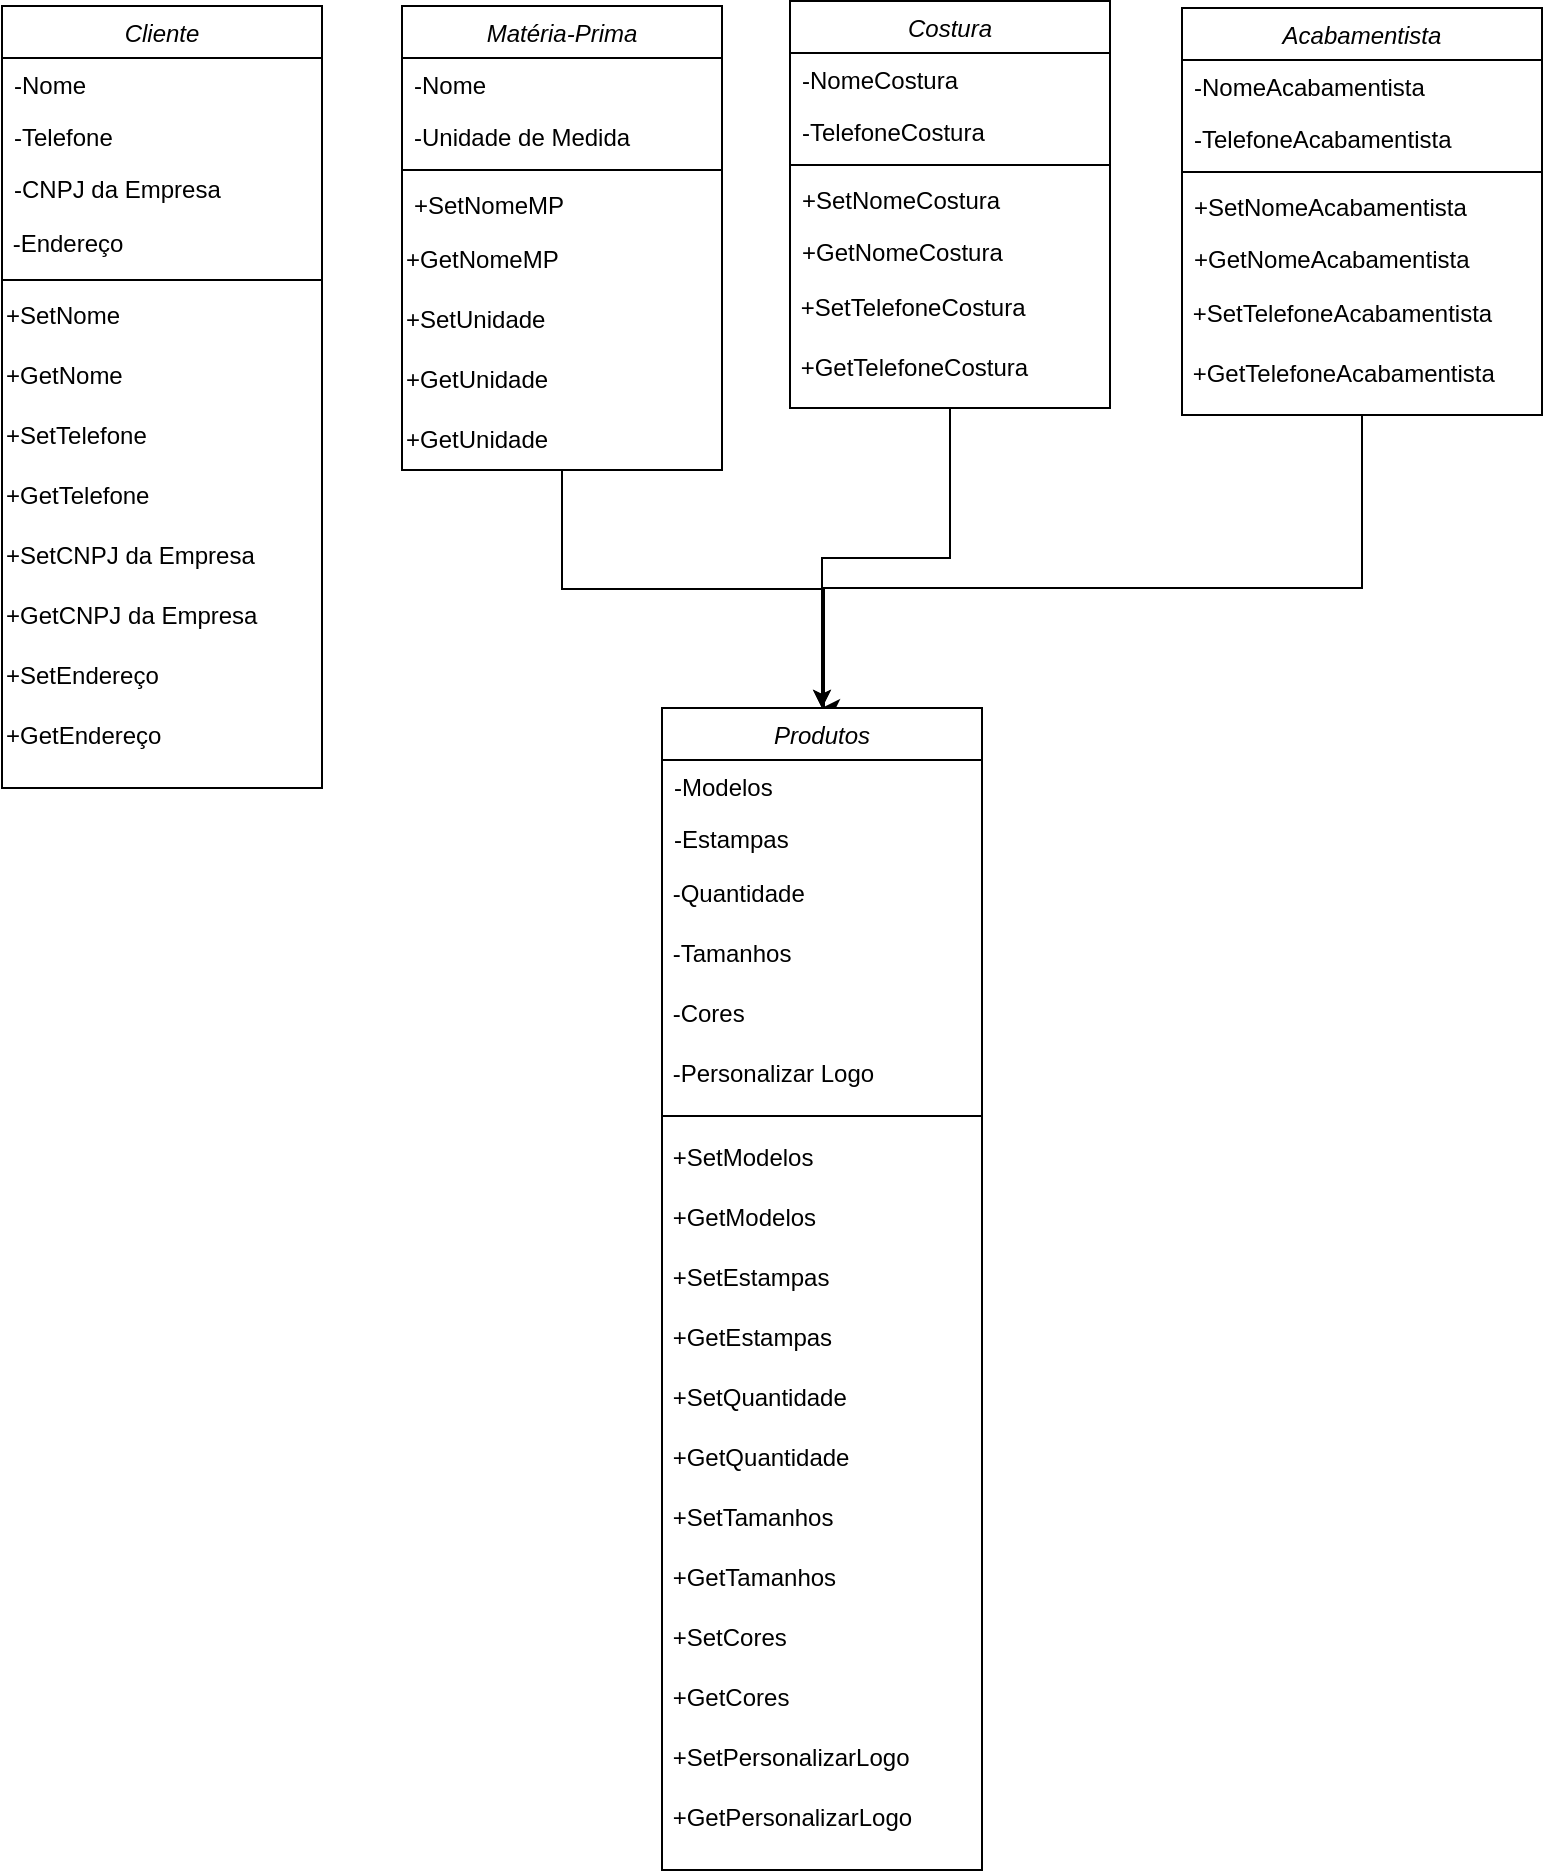 <mxfile version="24.5.5" type="device">
  <diagram id="C5RBs43oDa-KdzZeNtuy" name="Page-1">
    <mxGraphModel dx="1434" dy="782" grid="1" gridSize="10" guides="1" tooltips="1" connect="1" arrows="1" fold="1" page="1" pageScale="1" pageWidth="827" pageHeight="1169" math="0" shadow="0">
      <root>
        <mxCell id="WIyWlLk6GJQsqaUBKTNV-0" />
        <mxCell id="WIyWlLk6GJQsqaUBKTNV-1" parent="WIyWlLk6GJQsqaUBKTNV-0" />
        <mxCell id="zkfFHV4jXpPFQw0GAbJ--0" value="Cliente" style="swimlane;fontStyle=2;align=center;verticalAlign=top;childLayout=stackLayout;horizontal=1;startSize=26;horizontalStack=0;resizeParent=1;resizeLast=0;collapsible=1;marginBottom=0;rounded=0;shadow=0;strokeWidth=1;" parent="WIyWlLk6GJQsqaUBKTNV-1" vertex="1">
          <mxGeometry x="20" y="159" width="160" height="391" as="geometry">
            <mxRectangle x="230" y="140" width="160" height="26" as="alternateBounds" />
          </mxGeometry>
        </mxCell>
        <mxCell id="zkfFHV4jXpPFQw0GAbJ--1" value="-Nome" style="text;align=left;verticalAlign=top;spacingLeft=4;spacingRight=4;overflow=hidden;rotatable=0;points=[[0,0.5],[1,0.5]];portConstraint=eastwest;" parent="zkfFHV4jXpPFQw0GAbJ--0" vertex="1">
          <mxGeometry y="26" width="160" height="26" as="geometry" />
        </mxCell>
        <mxCell id="zkfFHV4jXpPFQw0GAbJ--2" value="-Telefone" style="text;align=left;verticalAlign=top;spacingLeft=4;spacingRight=4;overflow=hidden;rotatable=0;points=[[0,0.5],[1,0.5]];portConstraint=eastwest;rounded=0;shadow=0;html=0;" parent="zkfFHV4jXpPFQw0GAbJ--0" vertex="1">
          <mxGeometry y="52" width="160" height="26" as="geometry" />
        </mxCell>
        <mxCell id="zkfFHV4jXpPFQw0GAbJ--3" value="-CNPJ da Empresa" style="text;align=left;verticalAlign=top;spacingLeft=4;spacingRight=4;overflow=hidden;rotatable=0;points=[[0,0.5],[1,0.5]];portConstraint=eastwest;rounded=0;shadow=0;html=0;" parent="zkfFHV4jXpPFQw0GAbJ--0" vertex="1">
          <mxGeometry y="78" width="160" height="26" as="geometry" />
        </mxCell>
        <mxCell id="NJDplPNUR33pmezx8VwC-5" value="&amp;nbsp;-Endereço" style="text;html=1;align=left;verticalAlign=middle;resizable=0;points=[];autosize=1;strokeColor=none;fillColor=none;" parent="zkfFHV4jXpPFQw0GAbJ--0" vertex="1">
          <mxGeometry y="104" width="160" height="30" as="geometry" />
        </mxCell>
        <mxCell id="zkfFHV4jXpPFQw0GAbJ--4" value="" style="line;html=1;strokeWidth=1;align=left;verticalAlign=middle;spacingTop=-1;spacingLeft=3;spacingRight=3;rotatable=0;labelPosition=right;points=[];portConstraint=eastwest;" parent="zkfFHV4jXpPFQw0GAbJ--0" vertex="1">
          <mxGeometry y="134" width="160" height="6" as="geometry" />
        </mxCell>
        <mxCell id="NJDplPNUR33pmezx8VwC-7" value="+SetNome" style="text;html=1;align=left;verticalAlign=middle;resizable=0;points=[];autosize=1;strokeColor=none;fillColor=none;" parent="zkfFHV4jXpPFQw0GAbJ--0" vertex="1">
          <mxGeometry y="140" width="160" height="30" as="geometry" />
        </mxCell>
        <mxCell id="NJDplPNUR33pmezx8VwC-8" value="+GetNome" style="text;html=1;align=left;verticalAlign=middle;resizable=0;points=[];autosize=1;strokeColor=none;fillColor=none;" parent="zkfFHV4jXpPFQw0GAbJ--0" vertex="1">
          <mxGeometry y="170" width="160" height="30" as="geometry" />
        </mxCell>
        <mxCell id="NJDplPNUR33pmezx8VwC-9" value="+SetTelefone" style="text;html=1;align=left;verticalAlign=middle;resizable=0;points=[];autosize=1;strokeColor=none;fillColor=none;" parent="zkfFHV4jXpPFQw0GAbJ--0" vertex="1">
          <mxGeometry y="200" width="160" height="30" as="geometry" />
        </mxCell>
        <mxCell id="NJDplPNUR33pmezx8VwC-10" value="+GetTelefone" style="text;html=1;align=left;verticalAlign=middle;resizable=0;points=[];autosize=1;strokeColor=none;fillColor=none;" parent="zkfFHV4jXpPFQw0GAbJ--0" vertex="1">
          <mxGeometry y="230" width="160" height="30" as="geometry" />
        </mxCell>
        <mxCell id="NJDplPNUR33pmezx8VwC-11" value="+SetCNPJ da Empresa" style="text;html=1;align=left;verticalAlign=middle;resizable=0;points=[];autosize=1;strokeColor=none;fillColor=none;" parent="zkfFHV4jXpPFQw0GAbJ--0" vertex="1">
          <mxGeometry y="260" width="160" height="30" as="geometry" />
        </mxCell>
        <mxCell id="NJDplPNUR33pmezx8VwC-12" value="+GetCNPJ da Empresa" style="text;html=1;align=left;verticalAlign=middle;resizable=0;points=[];autosize=1;strokeColor=none;fillColor=none;" parent="zkfFHV4jXpPFQw0GAbJ--0" vertex="1">
          <mxGeometry y="290" width="160" height="30" as="geometry" />
        </mxCell>
        <mxCell id="NJDplPNUR33pmezx8VwC-13" value="+SetEndereço" style="text;html=1;align=left;verticalAlign=middle;resizable=0;points=[];autosize=1;strokeColor=none;fillColor=none;" parent="zkfFHV4jXpPFQw0GAbJ--0" vertex="1">
          <mxGeometry y="320" width="160" height="30" as="geometry" />
        </mxCell>
        <mxCell id="NJDplPNUR33pmezx8VwC-14" value="+GetEndereço" style="text;html=1;align=left;verticalAlign=middle;resizable=0;points=[];autosize=1;strokeColor=none;fillColor=none;" parent="zkfFHV4jXpPFQw0GAbJ--0" vertex="1">
          <mxGeometry y="350" width="160" height="30" as="geometry" />
        </mxCell>
        <mxCell id="qElWEFAbp1fTOAXQZUY0-4" style="edgeStyle=orthogonalEdgeStyle;rounded=0;orthogonalLoop=1;jettySize=auto;html=1;entryX=0.5;entryY=0;entryDx=0;entryDy=0;" edge="1" parent="WIyWlLk6GJQsqaUBKTNV-1" source="zkfFHV4jXpPFQw0GAbJ--6" target="NJDplPNUR33pmezx8VwC-29">
          <mxGeometry relative="1" as="geometry" />
        </mxCell>
        <mxCell id="zkfFHV4jXpPFQw0GAbJ--6" value="Matéria-Prima" style="swimlane;fontStyle=2;align=center;verticalAlign=top;childLayout=stackLayout;horizontal=1;startSize=26;horizontalStack=0;resizeParent=1;resizeLast=0;collapsible=1;marginBottom=0;rounded=0;shadow=0;strokeWidth=1;" parent="WIyWlLk6GJQsqaUBKTNV-1" vertex="1">
          <mxGeometry x="220" y="159" width="160" height="232" as="geometry">
            <mxRectangle x="130" y="380" width="160" height="26" as="alternateBounds" />
          </mxGeometry>
        </mxCell>
        <mxCell id="zkfFHV4jXpPFQw0GAbJ--7" value="-Nome" style="text;align=left;verticalAlign=top;spacingLeft=4;spacingRight=4;overflow=hidden;rotatable=0;points=[[0,0.5],[1,0.5]];portConstraint=eastwest;" parent="zkfFHV4jXpPFQw0GAbJ--6" vertex="1">
          <mxGeometry y="26" width="160" height="26" as="geometry" />
        </mxCell>
        <mxCell id="zkfFHV4jXpPFQw0GAbJ--8" value="-Unidade de Medida" style="text;align=left;verticalAlign=top;spacingLeft=4;spacingRight=4;overflow=hidden;rotatable=0;points=[[0,0.5],[1,0.5]];portConstraint=eastwest;rounded=0;shadow=0;html=0;" parent="zkfFHV4jXpPFQw0GAbJ--6" vertex="1">
          <mxGeometry y="52" width="160" height="26" as="geometry" />
        </mxCell>
        <mxCell id="zkfFHV4jXpPFQw0GAbJ--9" value="" style="line;html=1;strokeWidth=1;align=left;verticalAlign=middle;spacingTop=-1;spacingLeft=3;spacingRight=3;rotatable=0;labelPosition=right;points=[];portConstraint=eastwest;" parent="zkfFHV4jXpPFQw0GAbJ--6" vertex="1">
          <mxGeometry y="78" width="160" height="8" as="geometry" />
        </mxCell>
        <mxCell id="zkfFHV4jXpPFQw0GAbJ--10" value="+SetNomeMP" style="text;align=left;verticalAlign=top;spacingLeft=4;spacingRight=4;overflow=hidden;rotatable=0;points=[[0,0.5],[1,0.5]];portConstraint=eastwest;fontStyle=0" parent="zkfFHV4jXpPFQw0GAbJ--6" vertex="1">
          <mxGeometry y="86" width="160" height="26" as="geometry" />
        </mxCell>
        <mxCell id="NJDplPNUR33pmezx8VwC-15" value="+GetNomeMP" style="text;html=1;align=left;verticalAlign=middle;resizable=0;points=[];autosize=1;strokeColor=none;fillColor=none;" parent="zkfFHV4jXpPFQw0GAbJ--6" vertex="1">
          <mxGeometry y="112" width="160" height="30" as="geometry" />
        </mxCell>
        <mxCell id="NJDplPNUR33pmezx8VwC-16" value="+SetUnidade" style="text;html=1;align=left;verticalAlign=middle;resizable=0;points=[];autosize=1;strokeColor=none;fillColor=none;" parent="zkfFHV4jXpPFQw0GAbJ--6" vertex="1">
          <mxGeometry y="142" width="160" height="30" as="geometry" />
        </mxCell>
        <mxCell id="NJDplPNUR33pmezx8VwC-17" value="+GetUnidade" style="text;html=1;align=left;verticalAlign=middle;resizable=0;points=[];autosize=1;strokeColor=none;fillColor=none;" parent="zkfFHV4jXpPFQw0GAbJ--6" vertex="1">
          <mxGeometry y="172" width="160" height="30" as="geometry" />
        </mxCell>
        <mxCell id="NJDplPNUR33pmezx8VwC-28" value="+GetUnidade" style="text;html=1;align=left;verticalAlign=middle;resizable=0;points=[];autosize=1;strokeColor=none;fillColor=none;" parent="zkfFHV4jXpPFQw0GAbJ--6" vertex="1">
          <mxGeometry y="202" width="160" height="30" as="geometry" />
        </mxCell>
        <mxCell id="qElWEFAbp1fTOAXQZUY0-5" style="edgeStyle=orthogonalEdgeStyle;rounded=0;orthogonalLoop=1;jettySize=auto;html=1;entryX=0.5;entryY=0;entryDx=0;entryDy=0;" edge="1" parent="WIyWlLk6GJQsqaUBKTNV-1" source="zkfFHV4jXpPFQw0GAbJ--17" target="NJDplPNUR33pmezx8VwC-29">
          <mxGeometry relative="1" as="geometry" />
        </mxCell>
        <mxCell id="zkfFHV4jXpPFQw0GAbJ--17" value="Costura" style="swimlane;fontStyle=2;align=center;verticalAlign=top;childLayout=stackLayout;horizontal=1;startSize=26;horizontalStack=0;resizeParent=1;resizeLast=0;collapsible=1;marginBottom=0;rounded=0;shadow=0;strokeWidth=1;" parent="WIyWlLk6GJQsqaUBKTNV-1" vertex="1">
          <mxGeometry x="414" y="156.5" width="160" height="203.5" as="geometry">
            <mxRectangle x="550" y="140" width="160" height="26" as="alternateBounds" />
          </mxGeometry>
        </mxCell>
        <mxCell id="zkfFHV4jXpPFQw0GAbJ--18" value="-NomeCostura" style="text;align=left;verticalAlign=top;spacingLeft=4;spacingRight=4;overflow=hidden;rotatable=0;points=[[0,0.5],[1,0.5]];portConstraint=eastwest;" parent="zkfFHV4jXpPFQw0GAbJ--17" vertex="1">
          <mxGeometry y="26" width="160" height="26" as="geometry" />
        </mxCell>
        <mxCell id="zkfFHV4jXpPFQw0GAbJ--20" value="-TelefoneCostura" style="text;align=left;verticalAlign=top;spacingLeft=4;spacingRight=4;overflow=hidden;rotatable=0;points=[[0,0.5],[1,0.5]];portConstraint=eastwest;rounded=0;shadow=0;html=0;" parent="zkfFHV4jXpPFQw0GAbJ--17" vertex="1">
          <mxGeometry y="52" width="160" height="26" as="geometry" />
        </mxCell>
        <mxCell id="zkfFHV4jXpPFQw0GAbJ--23" value="" style="line;html=1;strokeWidth=1;align=left;verticalAlign=middle;spacingTop=-1;spacingLeft=3;spacingRight=3;rotatable=0;labelPosition=right;points=[];portConstraint=eastwest;" parent="zkfFHV4jXpPFQw0GAbJ--17" vertex="1">
          <mxGeometry y="78" width="160" height="8" as="geometry" />
        </mxCell>
        <mxCell id="zkfFHV4jXpPFQw0GAbJ--24" value="+SetNomeCostura" style="text;align=left;verticalAlign=top;spacingLeft=4;spacingRight=4;overflow=hidden;rotatable=0;points=[[0,0.5],[1,0.5]];portConstraint=eastwest;" parent="zkfFHV4jXpPFQw0GAbJ--17" vertex="1">
          <mxGeometry y="86" width="160" height="26" as="geometry" />
        </mxCell>
        <mxCell id="zkfFHV4jXpPFQw0GAbJ--25" value="+GetNomeCostura" style="text;align=left;verticalAlign=top;spacingLeft=4;spacingRight=4;overflow=hidden;rotatable=0;points=[[0,0.5],[1,0.5]];portConstraint=eastwest;" parent="zkfFHV4jXpPFQw0GAbJ--17" vertex="1">
          <mxGeometry y="112" width="160" height="26" as="geometry" />
        </mxCell>
        <mxCell id="NJDplPNUR33pmezx8VwC-18" value="&amp;nbsp;+SetTelefoneCostura" style="text;html=1;align=left;verticalAlign=middle;resizable=0;points=[];autosize=1;strokeColor=none;fillColor=none;" parent="zkfFHV4jXpPFQw0GAbJ--17" vertex="1">
          <mxGeometry y="138" width="160" height="30" as="geometry" />
        </mxCell>
        <mxCell id="NJDplPNUR33pmezx8VwC-19" value="&amp;nbsp;+GetTelefoneCostura" style="text;html=1;align=left;verticalAlign=middle;resizable=0;points=[];autosize=1;strokeColor=none;fillColor=none;" parent="zkfFHV4jXpPFQw0GAbJ--17" vertex="1">
          <mxGeometry y="168" width="160" height="30" as="geometry" />
        </mxCell>
        <mxCell id="qElWEFAbp1fTOAXQZUY0-16" style="edgeStyle=orthogonalEdgeStyle;rounded=0;orthogonalLoop=1;jettySize=auto;html=1;" edge="1" parent="WIyWlLk6GJQsqaUBKTNV-1" source="NJDplPNUR33pmezx8VwC-20">
          <mxGeometry relative="1" as="geometry">
            <mxPoint x="430" y="510" as="targetPoint" />
            <Array as="points">
              <mxPoint x="700" y="450" />
              <mxPoint x="431" y="450" />
            </Array>
          </mxGeometry>
        </mxCell>
        <mxCell id="NJDplPNUR33pmezx8VwC-20" value="Acabamentista" style="swimlane;fontStyle=2;align=center;verticalAlign=top;childLayout=stackLayout;horizontal=1;startSize=26;horizontalStack=0;resizeParent=1;resizeLast=0;collapsible=1;marginBottom=0;rounded=0;shadow=0;strokeWidth=1;" parent="WIyWlLk6GJQsqaUBKTNV-1" vertex="1">
          <mxGeometry x="610" y="160" width="180" height="203.5" as="geometry">
            <mxRectangle x="550" y="140" width="160" height="26" as="alternateBounds" />
          </mxGeometry>
        </mxCell>
        <mxCell id="NJDplPNUR33pmezx8VwC-21" value="-NomeAcabamentista" style="text;align=left;verticalAlign=top;spacingLeft=4;spacingRight=4;overflow=hidden;rotatable=0;points=[[0,0.5],[1,0.5]];portConstraint=eastwest;" parent="NJDplPNUR33pmezx8VwC-20" vertex="1">
          <mxGeometry y="26" width="180" height="26" as="geometry" />
        </mxCell>
        <mxCell id="NJDplPNUR33pmezx8VwC-22" value="-TelefoneAcabamentista" style="text;align=left;verticalAlign=top;spacingLeft=4;spacingRight=4;overflow=hidden;rotatable=0;points=[[0,0.5],[1,0.5]];portConstraint=eastwest;rounded=0;shadow=0;html=0;" parent="NJDplPNUR33pmezx8VwC-20" vertex="1">
          <mxGeometry y="52" width="180" height="26" as="geometry" />
        </mxCell>
        <mxCell id="NJDplPNUR33pmezx8VwC-23" value="" style="line;html=1;strokeWidth=1;align=left;verticalAlign=middle;spacingTop=-1;spacingLeft=3;spacingRight=3;rotatable=0;labelPosition=right;points=[];portConstraint=eastwest;" parent="NJDplPNUR33pmezx8VwC-20" vertex="1">
          <mxGeometry y="78" width="180" height="8" as="geometry" />
        </mxCell>
        <mxCell id="NJDplPNUR33pmezx8VwC-24" value="+SetNomeAcabamentista" style="text;align=left;verticalAlign=top;spacingLeft=4;spacingRight=4;overflow=hidden;rotatable=0;points=[[0,0.5],[1,0.5]];portConstraint=eastwest;" parent="NJDplPNUR33pmezx8VwC-20" vertex="1">
          <mxGeometry y="86" width="180" height="26" as="geometry" />
        </mxCell>
        <mxCell id="NJDplPNUR33pmezx8VwC-25" value="+GetNomeAcabamentista" style="text;align=left;verticalAlign=top;spacingLeft=4;spacingRight=4;overflow=hidden;rotatable=0;points=[[0,0.5],[1,0.5]];portConstraint=eastwest;" parent="NJDplPNUR33pmezx8VwC-20" vertex="1">
          <mxGeometry y="112" width="180" height="26" as="geometry" />
        </mxCell>
        <mxCell id="NJDplPNUR33pmezx8VwC-26" value="&amp;nbsp;+SetTelefoneAcabamentista" style="text;html=1;align=left;verticalAlign=middle;resizable=0;points=[];autosize=1;strokeColor=none;fillColor=none;" parent="NJDplPNUR33pmezx8VwC-20" vertex="1">
          <mxGeometry y="138" width="180" height="30" as="geometry" />
        </mxCell>
        <mxCell id="NJDplPNUR33pmezx8VwC-27" value="&amp;nbsp;+GetTelefoneAcabamentista" style="text;html=1;align=left;verticalAlign=middle;resizable=0;points=[];autosize=1;strokeColor=none;fillColor=none;" parent="NJDplPNUR33pmezx8VwC-20" vertex="1">
          <mxGeometry y="168" width="180" height="30" as="geometry" />
        </mxCell>
        <mxCell id="NJDplPNUR33pmezx8VwC-29" value="Produtos" style="swimlane;fontStyle=2;align=center;verticalAlign=top;childLayout=stackLayout;horizontal=1;startSize=26;horizontalStack=0;resizeParent=1;resizeLast=0;collapsible=1;marginBottom=0;rounded=0;shadow=0;strokeWidth=1;" parent="WIyWlLk6GJQsqaUBKTNV-1" vertex="1">
          <mxGeometry x="350" y="510" width="160" height="581" as="geometry">
            <mxRectangle x="130" y="380" width="160" height="26" as="alternateBounds" />
          </mxGeometry>
        </mxCell>
        <mxCell id="NJDplPNUR33pmezx8VwC-30" value="-Modelos" style="text;align=left;verticalAlign=top;spacingLeft=4;spacingRight=4;overflow=hidden;rotatable=0;points=[[0,0.5],[1,0.5]];portConstraint=eastwest;" parent="NJDplPNUR33pmezx8VwC-29" vertex="1">
          <mxGeometry y="26" width="160" height="26" as="geometry" />
        </mxCell>
        <mxCell id="NJDplPNUR33pmezx8VwC-31" value="-Estampas" style="text;align=left;verticalAlign=top;spacingLeft=4;spacingRight=4;overflow=hidden;rotatable=0;points=[[0,0.5],[1,0.5]];portConstraint=eastwest;rounded=0;shadow=0;html=0;" parent="NJDplPNUR33pmezx8VwC-29" vertex="1">
          <mxGeometry y="52" width="160" height="26" as="geometry" />
        </mxCell>
        <mxCell id="NJDplPNUR33pmezx8VwC-39" value="&amp;nbsp;-Quantidade" style="text;html=1;align=left;verticalAlign=middle;resizable=0;points=[];autosize=1;strokeColor=none;fillColor=none;" parent="NJDplPNUR33pmezx8VwC-29" vertex="1">
          <mxGeometry y="78" width="160" height="30" as="geometry" />
        </mxCell>
        <mxCell id="NJDplPNUR33pmezx8VwC-40" value="&amp;nbsp;-Tamanhos" style="text;html=1;align=left;verticalAlign=middle;resizable=0;points=[];autosize=1;strokeColor=none;fillColor=none;" parent="NJDplPNUR33pmezx8VwC-29" vertex="1">
          <mxGeometry y="108" width="160" height="30" as="geometry" />
        </mxCell>
        <mxCell id="NJDplPNUR33pmezx8VwC-41" value="&amp;nbsp;-Cores" style="text;html=1;align=left;verticalAlign=middle;resizable=0;points=[];autosize=1;strokeColor=none;fillColor=none;" parent="NJDplPNUR33pmezx8VwC-29" vertex="1">
          <mxGeometry y="138" width="160" height="30" as="geometry" />
        </mxCell>
        <mxCell id="NJDplPNUR33pmezx8VwC-42" value="&amp;nbsp;-Personalizar Logo" style="text;html=1;align=left;verticalAlign=middle;resizable=0;points=[];autosize=1;strokeColor=none;fillColor=none;" parent="NJDplPNUR33pmezx8VwC-29" vertex="1">
          <mxGeometry y="168" width="160" height="30" as="geometry" />
        </mxCell>
        <mxCell id="NJDplPNUR33pmezx8VwC-32" value="" style="line;html=1;strokeWidth=1;align=left;verticalAlign=middle;spacingTop=-1;spacingLeft=3;spacingRight=3;rotatable=0;labelPosition=right;points=[];portConstraint=eastwest;" parent="NJDplPNUR33pmezx8VwC-29" vertex="1">
          <mxGeometry y="198" width="160" height="12" as="geometry" />
        </mxCell>
        <mxCell id="NJDplPNUR33pmezx8VwC-43" value="&amp;nbsp;+SetModelos" style="text;html=1;align=left;verticalAlign=middle;resizable=0;points=[];autosize=1;strokeColor=none;fillColor=none;" parent="NJDplPNUR33pmezx8VwC-29" vertex="1">
          <mxGeometry y="210" width="160" height="30" as="geometry" />
        </mxCell>
        <mxCell id="NJDplPNUR33pmezx8VwC-44" value="&amp;nbsp;+GetModelos" style="text;html=1;align=left;verticalAlign=middle;resizable=0;points=[];autosize=1;strokeColor=none;fillColor=none;" parent="NJDplPNUR33pmezx8VwC-29" vertex="1">
          <mxGeometry y="240" width="160" height="30" as="geometry" />
        </mxCell>
        <mxCell id="NJDplPNUR33pmezx8VwC-45" value="&amp;nbsp;+SetEstampas" style="text;html=1;align=left;verticalAlign=middle;resizable=0;points=[];autosize=1;strokeColor=none;fillColor=none;" parent="NJDplPNUR33pmezx8VwC-29" vertex="1">
          <mxGeometry y="270" width="160" height="30" as="geometry" />
        </mxCell>
        <mxCell id="NJDplPNUR33pmezx8VwC-46" value="&amp;nbsp;+GetEstampas" style="text;html=1;align=left;verticalAlign=middle;resizable=0;points=[];autosize=1;strokeColor=none;fillColor=none;" parent="NJDplPNUR33pmezx8VwC-29" vertex="1">
          <mxGeometry y="300" width="160" height="30" as="geometry" />
        </mxCell>
        <mxCell id="NJDplPNUR33pmezx8VwC-47" value="&amp;nbsp;+SetQuantidade" style="text;html=1;align=left;verticalAlign=middle;resizable=0;points=[];autosize=1;strokeColor=none;fillColor=none;" parent="NJDplPNUR33pmezx8VwC-29" vertex="1">
          <mxGeometry y="330" width="160" height="30" as="geometry" />
        </mxCell>
        <mxCell id="NJDplPNUR33pmezx8VwC-48" value="&amp;nbsp;+GetQuantidade" style="text;html=1;align=left;verticalAlign=middle;resizable=0;points=[];autosize=1;strokeColor=none;fillColor=none;" parent="NJDplPNUR33pmezx8VwC-29" vertex="1">
          <mxGeometry y="360" width="160" height="30" as="geometry" />
        </mxCell>
        <mxCell id="NJDplPNUR33pmezx8VwC-49" value="&amp;nbsp;+SetTamanhos" style="text;html=1;align=left;verticalAlign=middle;resizable=0;points=[];autosize=1;strokeColor=none;fillColor=none;" parent="NJDplPNUR33pmezx8VwC-29" vertex="1">
          <mxGeometry y="390" width="160" height="30" as="geometry" />
        </mxCell>
        <mxCell id="NJDplPNUR33pmezx8VwC-50" value="&amp;nbsp;+GetTamanhos" style="text;html=1;align=left;verticalAlign=middle;resizable=0;points=[];autosize=1;strokeColor=none;fillColor=none;" parent="NJDplPNUR33pmezx8VwC-29" vertex="1">
          <mxGeometry y="420" width="160" height="30" as="geometry" />
        </mxCell>
        <mxCell id="qElWEFAbp1fTOAXQZUY0-0" value="&amp;nbsp;+SetCores" style="text;html=1;align=left;verticalAlign=middle;resizable=0;points=[];autosize=1;strokeColor=none;fillColor=none;" vertex="1" parent="NJDplPNUR33pmezx8VwC-29">
          <mxGeometry y="450" width="160" height="30" as="geometry" />
        </mxCell>
        <mxCell id="qElWEFAbp1fTOAXQZUY0-1" value="&amp;nbsp;+GetCores" style="text;html=1;align=left;verticalAlign=middle;resizable=0;points=[];autosize=1;strokeColor=none;fillColor=none;" vertex="1" parent="NJDplPNUR33pmezx8VwC-29">
          <mxGeometry y="480" width="160" height="30" as="geometry" />
        </mxCell>
        <mxCell id="qElWEFAbp1fTOAXQZUY0-2" value="&amp;nbsp;+SetPersonalizarLogo" style="text;html=1;align=left;verticalAlign=middle;resizable=0;points=[];autosize=1;strokeColor=none;fillColor=none;" vertex="1" parent="NJDplPNUR33pmezx8VwC-29">
          <mxGeometry y="510" width="160" height="30" as="geometry" />
        </mxCell>
        <mxCell id="qElWEFAbp1fTOAXQZUY0-3" value="&amp;nbsp;+GetPersonalizarLogo" style="text;html=1;align=left;verticalAlign=middle;resizable=0;points=[];autosize=1;strokeColor=none;fillColor=none;" vertex="1" parent="NJDplPNUR33pmezx8VwC-29">
          <mxGeometry y="540" width="160" height="30" as="geometry" />
        </mxCell>
      </root>
    </mxGraphModel>
  </diagram>
</mxfile>
